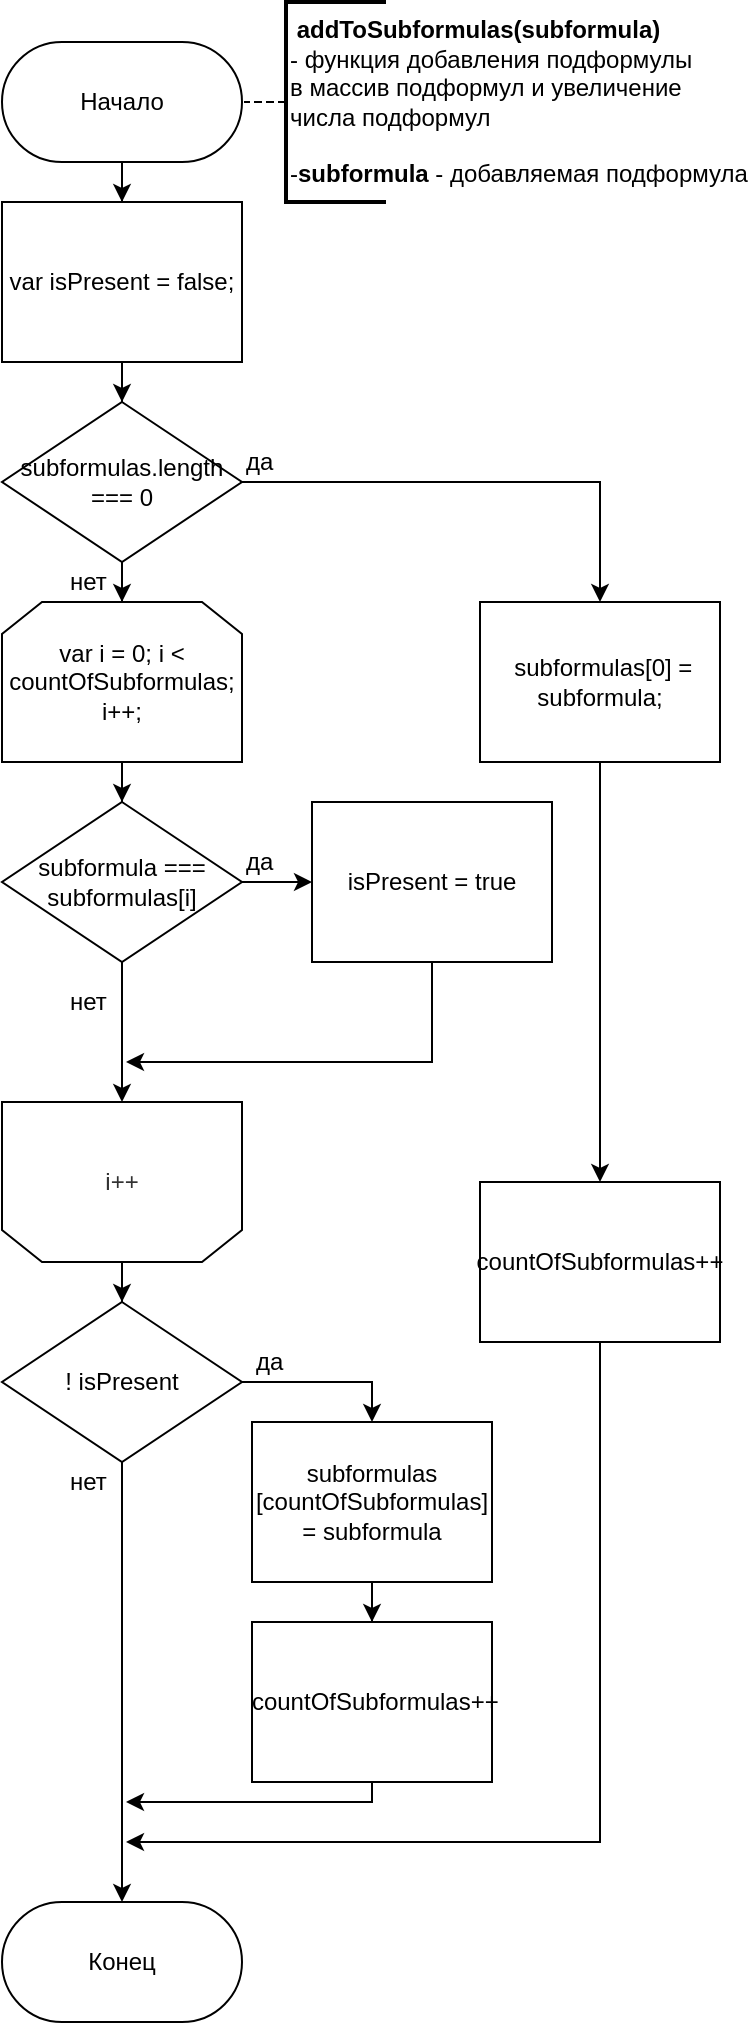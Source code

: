 <mxfile version="13.0.8" type="device" pages="2"><diagram id="1t7p6Hh3cURHB-4DBX0M" name="Page-1"><mxGraphModel dx="1422" dy="762" grid="1" gridSize="10" guides="1" tooltips="1" connect="1" arrows="1" fold="1" page="1" pageScale="1" pageWidth="827" pageHeight="1169" math="0" shadow="0"><root><mxCell id="0"/><mxCell id="1" parent="0"/><mxCell id="ky1q5v50tkifD0n_ifrt-7" value="" style="edgeStyle=orthogonalEdgeStyle;rounded=0;orthogonalLoop=1;jettySize=auto;html=1;" parent="1" source="ky1q5v50tkifD0n_ifrt-1" target="ky1q5v50tkifD0n_ifrt-6" edge="1"><mxGeometry relative="1" as="geometry"/></mxCell><mxCell id="ky1q5v50tkifD0n_ifrt-1" value="Начало&lt;br&gt;" style="whiteSpace=wrap;html=1;rounded=1;arcSize=50;align=center;verticalAlign=middle;container=1;recursiveResize=0;strokeWidth=1;autosize=1;spacing=4;treeFolding=1;" parent="1" vertex="1"><mxGeometry x="160" y="100" width="120" height="60" as="geometry"/></mxCell><mxCell id="ky1q5v50tkifD0n_ifrt-2" value="" style="edgeStyle=orthogonalEdgeStyle;rounded=0;orthogonalLoop=1;jettySize=auto;html=1;dashed=1;endArrow=none;endFill=0;" parent="1" source="ky1q5v50tkifD0n_ifrt-3" target="ky1q5v50tkifD0n_ifrt-1" edge="1"><mxGeometry relative="1" as="geometry"/></mxCell><mxCell id="ky1q5v50tkifD0n_ifrt-3" value="&lt;b&gt;&amp;nbsp;addToSubformulas(subformula)&lt;/b&gt;&lt;b&gt;&amp;nbsp;&lt;/b&gt;&lt;b&gt;&lt;br&gt;&lt;/b&gt;&lt;div&gt;- функция добавления подформулы&lt;/div&gt;&lt;div&gt;в массив подформул и увеличение&amp;nbsp;&lt;/div&gt;&lt;div&gt;числа подформул&lt;/div&gt;&lt;div&gt;&lt;br&gt;&lt;/div&gt;&lt;div&gt;-&lt;b&gt;subformula&lt;/b&gt;&amp;nbsp;- добавляемая подформула&lt;/div&gt;" style="strokeWidth=2;html=1;shape=mxgraph.flowchart.annotation_1;align=left;pointerEvents=1" parent="1" vertex="1"><mxGeometry x="302" y="80" width="50" height="100" as="geometry"/></mxCell><mxCell id="ky1q5v50tkifD0n_ifrt-9" value="" style="edgeStyle=orthogonalEdgeStyle;rounded=0;orthogonalLoop=1;jettySize=auto;html=1;" parent="1" source="ky1q5v50tkifD0n_ifrt-6" target="ky1q5v50tkifD0n_ifrt-8" edge="1"><mxGeometry relative="1" as="geometry"/></mxCell><mxCell id="ky1q5v50tkifD0n_ifrt-6" value="var isPresent = false;" style="rounded=0;whiteSpace=wrap;html=1;" parent="1" vertex="1"><mxGeometry x="160" y="180" width="120" height="80" as="geometry"/></mxCell><mxCell id="ky1q5v50tkifD0n_ifrt-11" style="edgeStyle=orthogonalEdgeStyle;rounded=0;orthogonalLoop=1;jettySize=auto;html=1;entryX=0.5;entryY=0;entryDx=0;entryDy=0;" parent="1" source="ky1q5v50tkifD0n_ifrt-8" target="ky1q5v50tkifD0n_ifrt-10" edge="1"><mxGeometry relative="1" as="geometry"/></mxCell><mxCell id="ky1q5v50tkifD0n_ifrt-18" style="edgeStyle=orthogonalEdgeStyle;rounded=0;orthogonalLoop=1;jettySize=auto;html=1;entryX=0.5;entryY=0;entryDx=0;entryDy=0;" parent="1" source="ky1q5v50tkifD0n_ifrt-8" target="ky1q5v50tkifD0n_ifrt-17" edge="1"><mxGeometry relative="1" as="geometry"/></mxCell><mxCell id="ky1q5v50tkifD0n_ifrt-8" value="subformulas.length === 0" style="rhombus;whiteSpace=wrap;html=1;" parent="1" vertex="1"><mxGeometry x="160" y="280" width="120" height="80" as="geometry"/></mxCell><mxCell id="ky1q5v50tkifD0n_ifrt-16" value="" style="edgeStyle=orthogonalEdgeStyle;rounded=0;orthogonalLoop=1;jettySize=auto;html=1;" parent="1" source="ky1q5v50tkifD0n_ifrt-10" target="ky1q5v50tkifD0n_ifrt-15" edge="1"><mxGeometry relative="1" as="geometry"/></mxCell><mxCell id="ky1q5v50tkifD0n_ifrt-10" value="&amp;nbsp;subformulas[0] = subformula;" style="rounded=0;whiteSpace=wrap;html=1;" parent="1" vertex="1"><mxGeometry x="399" y="380" width="120" height="80" as="geometry"/></mxCell><mxCell id="ky1q5v50tkifD0n_ifrt-13" value="да" style="text;html=1;resizable=0;points=[];autosize=1;align=left;verticalAlign=top;spacingTop=-4;" parent="1" vertex="1"><mxGeometry x="280" y="300" width="30" height="20" as="geometry"/></mxCell><mxCell id="ky1q5v50tkifD0n_ifrt-49" style="edgeStyle=orthogonalEdgeStyle;rounded=0;orthogonalLoop=1;jettySize=auto;html=1;" parent="1" source="ky1q5v50tkifD0n_ifrt-15" edge="1"><mxGeometry relative="1" as="geometry"><mxPoint x="222" y="1000" as="targetPoint"/><Array as="points"><mxPoint x="459" y="1000"/></Array></mxGeometry></mxCell><mxCell id="ky1q5v50tkifD0n_ifrt-15" value="countOfSubformulas++" style="rounded=0;whiteSpace=wrap;html=1;" parent="1" vertex="1"><mxGeometry x="399" y="670" width="120" height="80" as="geometry"/></mxCell><mxCell id="ky1q5v50tkifD0n_ifrt-24" value="" style="edgeStyle=orthogonalEdgeStyle;rounded=0;orthogonalLoop=1;jettySize=auto;html=1;" parent="1" source="ky1q5v50tkifD0n_ifrt-17" target="ky1q5v50tkifD0n_ifrt-23" edge="1"><mxGeometry relative="1" as="geometry"/></mxCell><mxCell id="ky1q5v50tkifD0n_ifrt-17" value="var i = 0; i &amp;lt; countOfSubformulas; i++;&lt;br&gt;" style="shape=loopLimit;whiteSpace=wrap;html=1;" parent="1" vertex="1"><mxGeometry x="160" y="380" width="120" height="80" as="geometry"/></mxCell><mxCell id="ky1q5v50tkifD0n_ifrt-19" value="нет" style="text;html=1;resizable=0;points=[];autosize=1;align=left;verticalAlign=top;spacingTop=-4;" parent="1" vertex="1"><mxGeometry x="192" y="360" width="30" height="20" as="geometry"/></mxCell><mxCell id="AQ_i5imVYY9nSfC3AyG6-1" style="edgeStyle=orthogonalEdgeStyle;rounded=0;orthogonalLoop=1;jettySize=auto;html=1;" edge="1" parent="1" source="ky1q5v50tkifD0n_ifrt-23" target="ky1q5v50tkifD0n_ifrt-30"><mxGeometry relative="1" as="geometry"/></mxCell><mxCell id="AQ_i5imVYY9nSfC3AyG6-2" style="edgeStyle=orthogonalEdgeStyle;rounded=0;orthogonalLoop=1;jettySize=auto;html=1;" edge="1" parent="1" source="ky1q5v50tkifD0n_ifrt-23" target="ky1q5v50tkifD0n_ifrt-25"><mxGeometry relative="1" as="geometry"/></mxCell><mxCell id="ky1q5v50tkifD0n_ifrt-23" value="subformula === subformulas[i]" style="rhombus;whiteSpace=wrap;html=1;" parent="1" vertex="1"><mxGeometry x="160" y="480" width="120" height="80" as="geometry"/></mxCell><mxCell id="ky1q5v50tkifD0n_ifrt-33" style="edgeStyle=orthogonalEdgeStyle;rounded=0;orthogonalLoop=1;jettySize=auto;html=1;exitX=0.5;exitY=1;exitDx=0;exitDy=0;" parent="1" source="ky1q5v50tkifD0n_ifrt-25" edge="1"><mxGeometry relative="1" as="geometry"><mxPoint x="222" y="610" as="targetPoint"/><Array as="points"><mxPoint x="375" y="610"/></Array><mxPoint x="292" y="660" as="sourcePoint"/></mxGeometry></mxCell><mxCell id="ky1q5v50tkifD0n_ifrt-25" value="isPresent = true" style="rounded=0;whiteSpace=wrap;html=1;" parent="1" vertex="1"><mxGeometry x="315" y="480" width="120" height="80" as="geometry"/></mxCell><mxCell id="ky1q5v50tkifD0n_ifrt-27" value="да" style="text;html=1;resizable=0;points=[];autosize=1;align=left;verticalAlign=top;spacingTop=-4;" parent="1" vertex="1"><mxGeometry x="280" y="500" width="30" height="20" as="geometry"/></mxCell><mxCell id="ky1q5v50tkifD0n_ifrt-29" value="нет" style="text;html=1;resizable=0;points=[];autosize=1;align=left;verticalAlign=top;spacingTop=-4;" parent="1" vertex="1"><mxGeometry x="192" y="570" width="30" height="20" as="geometry"/></mxCell><mxCell id="ky1q5v50tkifD0n_ifrt-34" value="" style="edgeStyle=orthogonalEdgeStyle;rounded=0;orthogonalLoop=1;jettySize=auto;html=1;" parent="1" source="ky1q5v50tkifD0n_ifrt-30" target="ky1q5v50tkifD0n_ifrt-31" edge="1"><mxGeometry relative="1" as="geometry"/></mxCell><mxCell id="ky1q5v50tkifD0n_ifrt-30" value="i++" style="shape=loopLimit;whiteSpace=wrap;html=1;rotation=0;textOpacity=80;direction=east;flipH=0;flipV=1;" parent="1" vertex="1"><mxGeometry x="160" y="630" width="120" height="80" as="geometry"/></mxCell><mxCell id="ky1q5v50tkifD0n_ifrt-38" style="edgeStyle=orthogonalEdgeStyle;rounded=0;orthogonalLoop=1;jettySize=auto;html=1;entryX=0.5;entryY=0;entryDx=0;entryDy=0;" parent="1" source="ky1q5v50tkifD0n_ifrt-31" target="ky1q5v50tkifD0n_ifrt-35" edge="1"><mxGeometry relative="1" as="geometry"/></mxCell><mxCell id="ky1q5v50tkifD0n_ifrt-31" value="! isPresent" style="rhombus;whiteSpace=wrap;html=1;" parent="1" vertex="1"><mxGeometry x="160" y="730" width="120" height="80" as="geometry"/></mxCell><mxCell id="ky1q5v50tkifD0n_ifrt-41" value="" style="edgeStyle=orthogonalEdgeStyle;rounded=0;orthogonalLoop=1;jettySize=auto;html=1;" parent="1" source="ky1q5v50tkifD0n_ifrt-35" target="ky1q5v50tkifD0n_ifrt-40" edge="1"><mxGeometry relative="1" as="geometry"/></mxCell><mxCell id="ky1q5v50tkifD0n_ifrt-35" value="subformulas&lt;br&gt;[countOfSubformulas] = subformula" style="rounded=0;whiteSpace=wrap;html=1;" parent="1" vertex="1"><mxGeometry x="285" y="790" width="120" height="80" as="geometry"/></mxCell><mxCell id="ky1q5v50tkifD0n_ifrt-39" value="да" style="text;html=1;resizable=0;points=[];autosize=1;align=left;verticalAlign=top;spacingTop=-4;" parent="1" vertex="1"><mxGeometry x="285" y="750" width="30" height="20" as="geometry"/></mxCell><mxCell id="ky1q5v50tkifD0n_ifrt-40" value="&amp;nbsp;countOfSubformulas++" style="rounded=0;whiteSpace=wrap;html=1;" parent="1" vertex="1"><mxGeometry x="285" y="890" width="120" height="80" as="geometry"/></mxCell><mxCell id="ky1q5v50tkifD0n_ifrt-43" value="Конец&lt;br&gt;" style="whiteSpace=wrap;html=1;rounded=1;arcSize=50;align=center;verticalAlign=middle;container=1;recursiveResize=0;strokeWidth=1;autosize=1;spacing=4;treeFolding=1;" parent="1" vertex="1"><mxGeometry x="160" y="1030" width="120" height="60" as="geometry"/></mxCell><mxCell id="ky1q5v50tkifD0n_ifrt-45" value="нет" style="text;html=1;resizable=0;points=[];autosize=1;align=left;verticalAlign=top;spacingTop=-4;" parent="1" vertex="1"><mxGeometry x="192" y="810" width="30" height="20" as="geometry"/></mxCell><mxCell id="oIXIZtR3cQ9wuxU19ypS-5" value="" style="endArrow=classic;html=1;exitX=0.5;exitY=1;exitDx=0;exitDy=0;entryX=0.5;entryY=0;entryDx=0;entryDy=0;" parent="1" source="ky1q5v50tkifD0n_ifrt-31" target="ky1q5v50tkifD0n_ifrt-43" edge="1"><mxGeometry width="50" height="50" relative="1" as="geometry"><mxPoint x="362" y="1060" as="sourcePoint"/><mxPoint x="412" y="1010" as="targetPoint"/></mxGeometry></mxCell><mxCell id="AQ_i5imVYY9nSfC3AyG6-3" style="edgeStyle=orthogonalEdgeStyle;rounded=0;orthogonalLoop=1;jettySize=auto;html=1;exitX=0.5;exitY=1;exitDx=0;exitDy=0;" edge="1" parent="1" source="ky1q5v50tkifD0n_ifrt-40"><mxGeometry relative="1" as="geometry"><mxPoint x="222" y="980" as="targetPoint"/><Array as="points"><mxPoint x="345" y="980"/><mxPoint x="232" y="980"/></Array><mxPoint x="589" y="640" as="sourcePoint"/></mxGeometry></mxCell></root></mxGraphModel></diagram><diagram id="TfiSbkx54lSeKuaoXRi2" name="Page-2"><mxGraphModel dx="1422" dy="713" grid="1" gridSize="10" guides="1" tooltips="1" connect="1" arrows="1" fold="1" page="1" pageScale="1" pageWidth="827" pageHeight="1169" math="0" shadow="0"><root><mxCell id="fmAanjZOozEfXiDfCpDj-0"/><mxCell id="fmAanjZOozEfXiDfCpDj-1" parent="fmAanjZOozEfXiDfCpDj-0"/></root></mxGraphModel></diagram></mxfile>